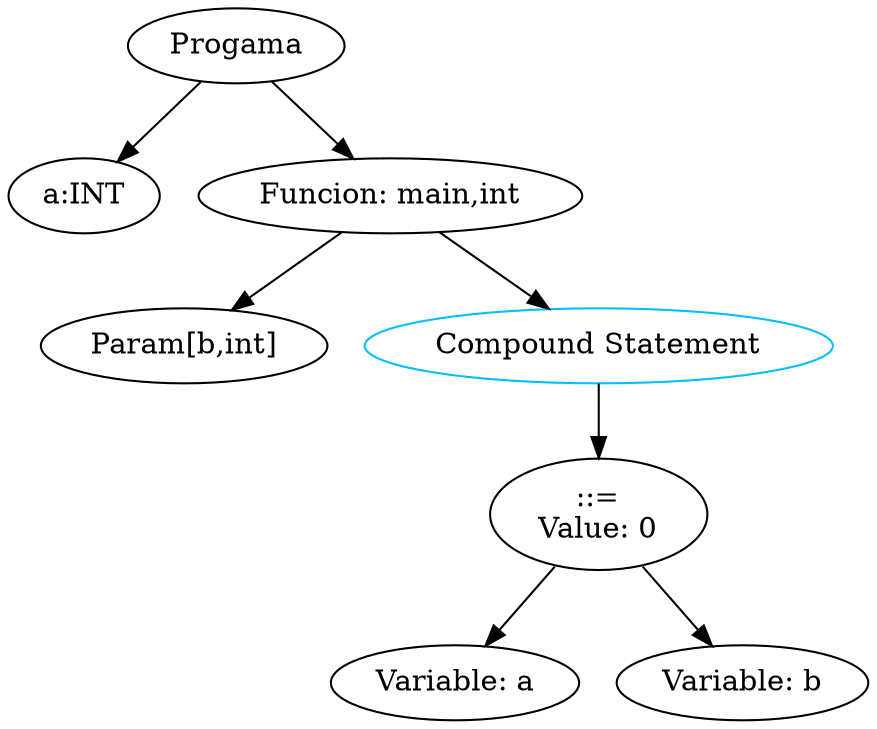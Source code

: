 digraph G { 
"nodo0"[label="Progama"]; 
"nodo1"[label="a:INT"]; 
"nodo0"->"nodo1"; 
"nodo2"[label="Funcion: main,int"]; 
"nodo0"->"nodo2"; 
"nodo3"[label="Param[b,int]"]; 
"nodo2"->"nodo3"; 
"nodo4"[label="Compound Statement", color=deepskyblue]; 
"nodo2"->"nodo4"; 
"nodo5"[label="::=
Value: 0"]; 
"nodo4"->"nodo5"; 
"nodo6"[label="Variable: a"]; 
"nodo5"->"nodo6"; 
"nodo7"[label="Variable: b"]; 
"nodo5"->"nodo7"; 
}